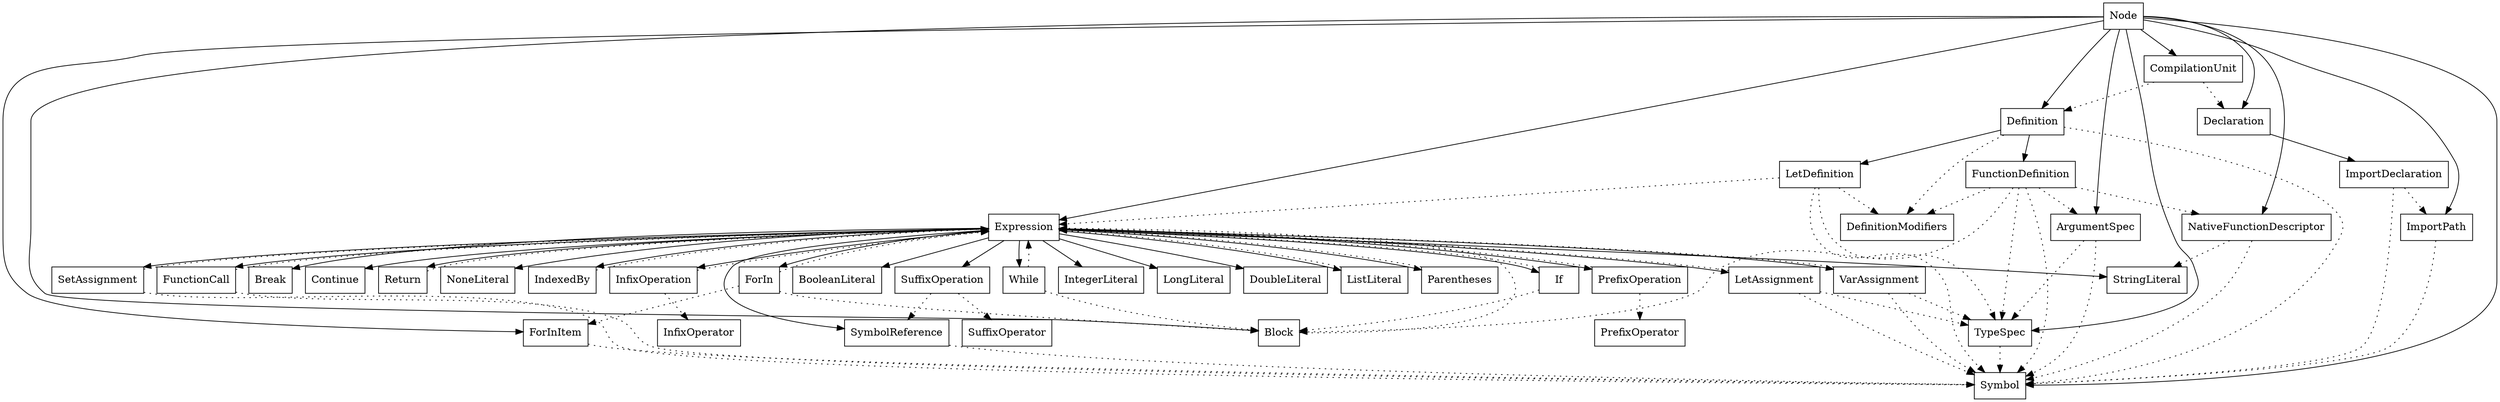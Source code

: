digraph A {
  type_Node [shape=box,label="Node"]
  type_Expression [shape=box,label="Expression"]
  type_Symbol [shape=box,label="Symbol"]
  type_Declaration [shape=box,label="Declaration"]
  type_Definition [shape=box,label="Definition"]
  type_TypeSpec [shape=box,label="TypeSpec"]
  type_DefinitionModifiers [shape=box,label="DefinitionModifiers"]
  type_Block [shape=box,label="Block"]
  type_CompilationUnit [shape=box,label="CompilationUnit"]
  type_LetAssignment [shape=box,label="LetAssignment"]
  type_VarAssignment [shape=box,label="VarAssignment"]
  type_SetAssignment [shape=box,label="SetAssignment"]
  type_InfixOperator [shape=box,label="InfixOperator"]
  type_InfixOperation [shape=box,label="InfixOperation"]
  type_BooleanLiteral [shape=box,label="BooleanLiteral"]
  type_FunctionCall [shape=box,label="FunctionCall"]
  type_ArgumentSpec [shape=box,label="ArgumentSpec"]
  type_FunctionDefinition [shape=box,label="FunctionDefinition"]
  type_LetDefinition [shape=box,label="LetDefinition"]
  type_If [shape=box,label="If"]
  type_ImportPath [shape=box,label="ImportPath"]
  type_ImportDeclaration [shape=box,label="ImportDeclaration"]
  type_IntegerLiteral [shape=box,label="IntegerLiteral"]
  type_LongLiteral [shape=box,label="LongLiteral"]
  type_DoubleLiteral [shape=box,label="DoubleLiteral"]
  type_ListLiteral [shape=box,label="ListLiteral"]
  type_Parentheses [shape=box,label="Parentheses"]
  type_PrefixOperator [shape=box,label="PrefixOperator"]
  type_PrefixOperation [shape=box,label="PrefixOperation"]
  type_SuffixOperator [shape=box,label="SuffixOperator"]
  type_SuffixOperation [shape=box,label="SuffixOperation"]
  type_StringLiteral [shape=box,label="StringLiteral"]
  type_SymbolReference [shape=box,label="SymbolReference"]
  type_While [shape=box,label="While"]
  type_ForInItem [shape=box,label="ForInItem"]
  type_ForIn [shape=box,label="ForIn"]
  type_Break [shape=box,label="Break"]
  type_Continue [shape=box,label="Continue"]
  type_Return [shape=box,label="Return"]
  type_NoneLiteral [shape=box,label="NoneLiteral"]
  type_NativeFunctionDescriptor [shape=box,label="NativeFunctionDescriptor"]
  type_IndexedBy [shape=box,label="IndexedBy"]
  type_Node -> type_Expression
  type_Node -> type_Symbol
  type_Node -> type_Declaration
  type_Node -> type_Definition
  type_Node -> type_TypeSpec
  type_Node -> type_Block
  type_Node -> type_CompilationUnit
  type_Node -> type_ArgumentSpec
  type_Node -> type_ImportPath
  type_Node -> type_ForInItem
  type_Node -> type_NativeFunctionDescriptor
  type_Expression -> type_LetAssignment
  type_Expression -> type_VarAssignment
  type_Expression -> type_SetAssignment
  type_Expression -> type_InfixOperation
  type_Expression -> type_BooleanLiteral
  type_Expression -> type_FunctionCall
  type_Expression -> type_If
  type_Expression -> type_IntegerLiteral
  type_Expression -> type_LongLiteral
  type_Expression -> type_DoubleLiteral
  type_Expression -> type_ListLiteral
  type_Expression -> type_Parentheses
  type_Expression -> type_PrefixOperation
  type_Expression -> type_SuffixOperation
  type_Expression -> type_StringLiteral
  type_Expression -> type_SymbolReference
  type_Expression -> type_While
  type_Expression -> type_ForIn
  type_Expression -> type_Break
  type_Expression -> type_Continue
  type_Expression -> type_Return
  type_Expression -> type_NoneLiteral
  type_Expression -> type_IndexedBy
  type_Definition -> type_FunctionDefinition
  type_Definition -> type_LetDefinition
  type_Declaration -> type_ImportDeclaration
  type_Definition -> type_Symbol [style=dotted]
  type_Definition -> type_DefinitionModifiers [style=dotted]
  type_TypeSpec -> type_Symbol [style=dotted]
  type_Block -> type_Expression [style=dotted]
  type_CompilationUnit -> type_Declaration [style=dotted]
  type_CompilationUnit -> type_Definition [style=dotted]
  type_LetAssignment -> type_Symbol [style=dotted]
  type_LetAssignment -> type_Expression [style=dotted]
  type_LetAssignment -> type_TypeSpec [style=dotted]
  type_VarAssignment -> type_Symbol [style=dotted]
  type_VarAssignment -> type_Expression [style=dotted]
  type_VarAssignment -> type_TypeSpec [style=dotted]
  type_SetAssignment -> type_Symbol [style=dotted]
  type_SetAssignment -> type_Expression [style=dotted]
  type_InfixOperation -> type_Expression [style=dotted]
  type_InfixOperation -> type_InfixOperator [style=dotted]
  type_FunctionCall -> type_Symbol [style=dotted]
  type_FunctionCall -> type_Expression [style=dotted]
  type_ArgumentSpec -> type_Symbol [style=dotted]
  type_ArgumentSpec -> type_TypeSpec [style=dotted]
  type_FunctionDefinition -> type_DefinitionModifiers [style=dotted]
  type_FunctionDefinition -> type_Symbol [style=dotted]
  type_FunctionDefinition -> type_ArgumentSpec [style=dotted]
  type_FunctionDefinition -> type_TypeSpec [style=dotted]
  type_FunctionDefinition -> type_Block [style=dotted]
  type_FunctionDefinition -> type_NativeFunctionDescriptor [style=dotted]
  type_LetDefinition -> type_DefinitionModifiers [style=dotted]
  type_LetDefinition -> type_Symbol [style=dotted]
  type_LetDefinition -> type_TypeSpec [style=dotted]
  type_LetDefinition -> type_Expression [style=dotted]
  type_If -> type_Expression [style=dotted]
  type_If -> type_Block [style=dotted]
  type_ImportPath -> type_Symbol [style=dotted]
  type_ImportDeclaration -> type_Symbol [style=dotted]
  type_ImportDeclaration -> type_ImportPath [style=dotted]
  type_ListLiteral -> type_Expression [style=dotted]
  type_Parentheses -> type_Expression [style=dotted]
  type_PrefixOperation -> type_PrefixOperator [style=dotted]
  type_PrefixOperation -> type_Expression [style=dotted]
  type_SuffixOperation -> type_SuffixOperator [style=dotted]
  type_SuffixOperation -> type_SymbolReference [style=dotted]
  type_SymbolReference -> type_Symbol [style=dotted]
  type_While -> type_Expression [style=dotted]
  type_While -> type_Block [style=dotted]
  type_ForInItem -> type_Symbol [style=dotted]
  type_ForIn -> type_ForInItem [style=dotted]
  type_ForIn -> type_Expression [style=dotted]
  type_ForIn -> type_Block [style=dotted]
  type_Return -> type_Expression [style=dotted]
  type_NativeFunctionDescriptor -> type_Symbol [style=dotted]
  type_NativeFunctionDescriptor -> type_StringLiteral [style=dotted]
  type_IndexedBy -> type_Expression [style=dotted]
}

